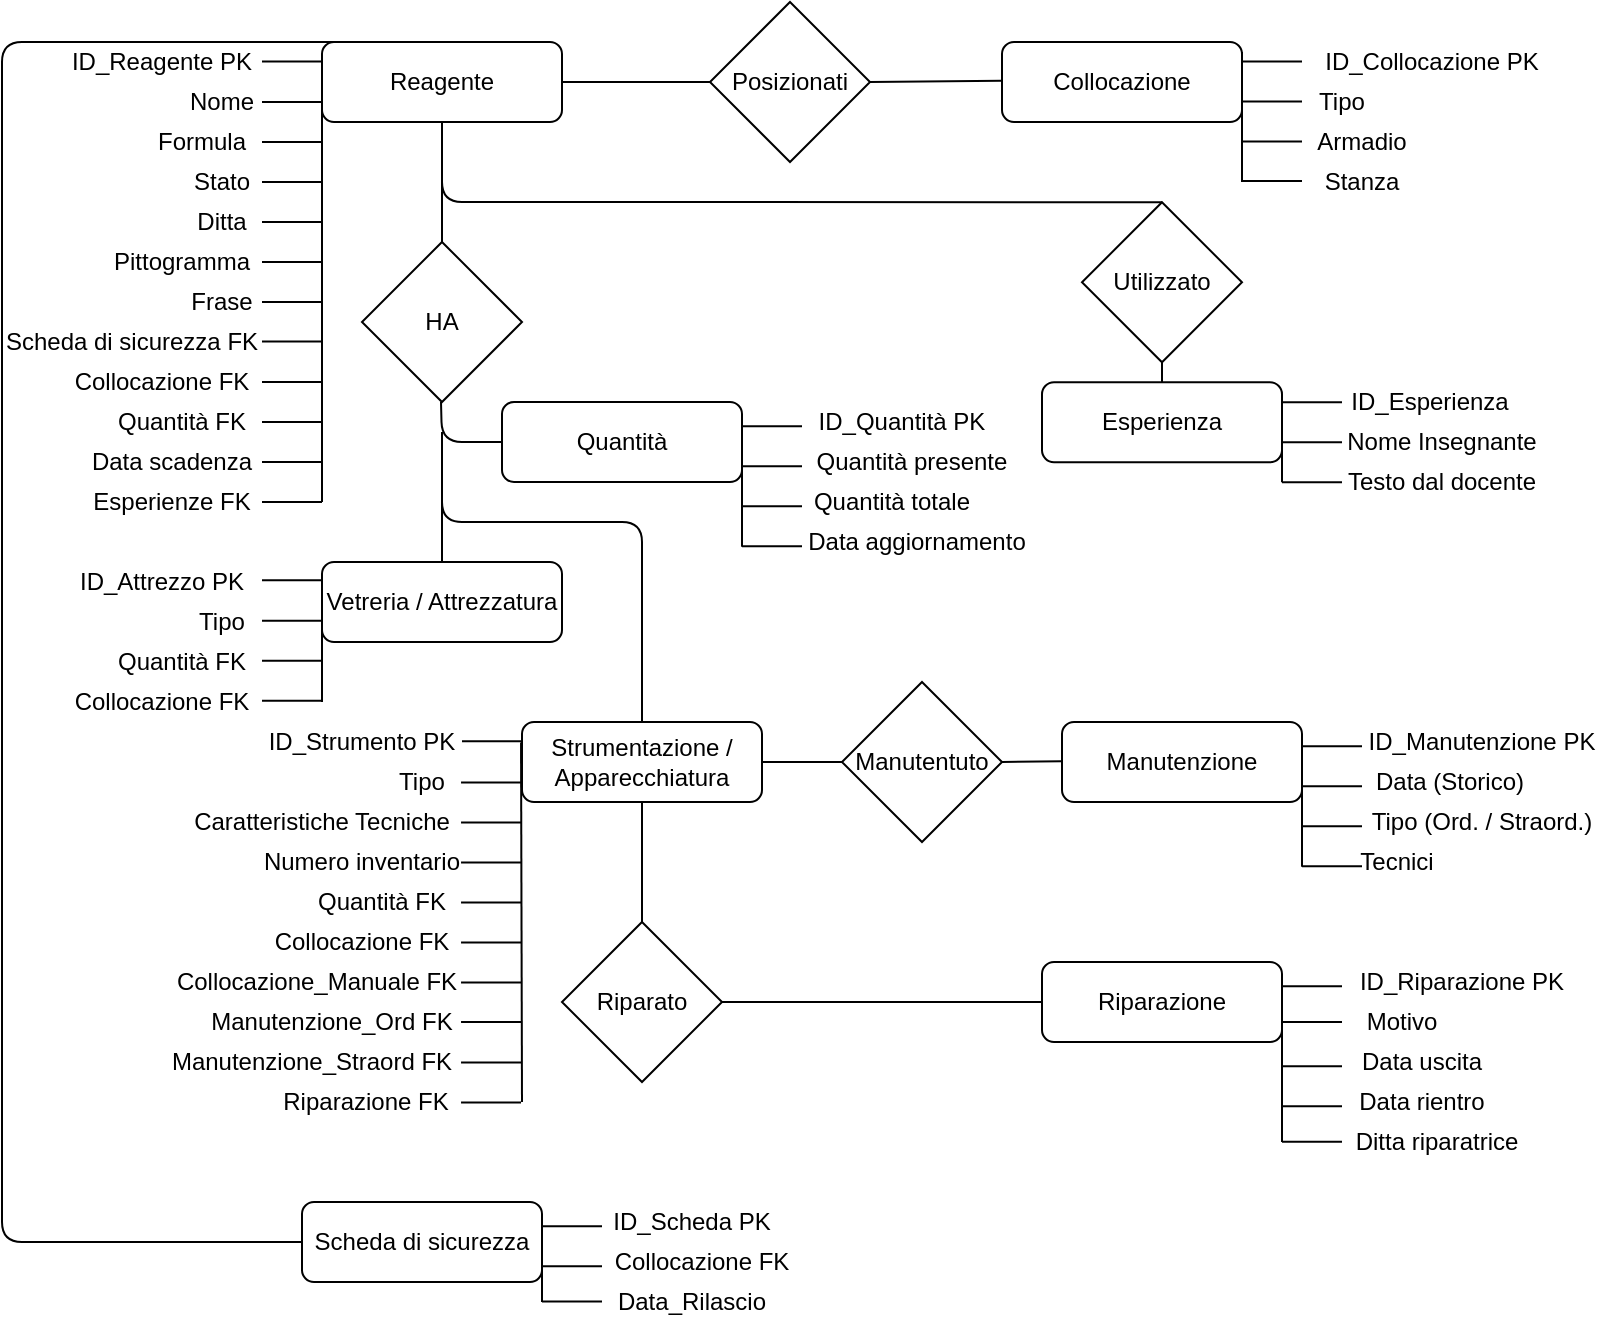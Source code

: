 <mxfile version="12.8.4" type="github">
  <diagram id="C5RBs43oDa-KdzZeNtuy" name="Page-1">
    <mxGraphModel dx="700" dy="784" grid="1" gridSize="10" guides="1" tooltips="1" connect="1" arrows="1" fold="1" page="1" pageScale="1" pageWidth="827" pageHeight="1169" math="0" shadow="0">
      <root>
        <mxCell id="WIyWlLk6GJQsqaUBKTNV-0" />
        <mxCell id="WIyWlLk6GJQsqaUBKTNV-1" parent="WIyWlLk6GJQsqaUBKTNV-0" />
        <mxCell id="WIyWlLk6GJQsqaUBKTNV-3" value="Reagente" style="rounded=1;whiteSpace=wrap;html=1;fontSize=12;glass=0;strokeWidth=1;shadow=0;" parent="WIyWlLk6GJQsqaUBKTNV-1" vertex="1">
          <mxGeometry x="180" y="80" width="120" height="40" as="geometry" />
        </mxCell>
        <mxCell id="skLpnSM7gTjxSSLcL_gk-0" value="" style="endArrow=none;html=1;" parent="WIyWlLk6GJQsqaUBKTNV-1" edge="1">
          <mxGeometry width="50" height="50" relative="1" as="geometry">
            <mxPoint x="180" y="310" as="sourcePoint" />
            <mxPoint x="180" y="90" as="targetPoint" />
          </mxGeometry>
        </mxCell>
        <mxCell id="skLpnSM7gTjxSSLcL_gk-1" value="" style="endArrow=none;html=1;" parent="WIyWlLk6GJQsqaUBKTNV-1" edge="1">
          <mxGeometry width="50" height="50" relative="1" as="geometry">
            <mxPoint x="150" y="89.71" as="sourcePoint" />
            <mxPoint x="180" y="89.71" as="targetPoint" />
          </mxGeometry>
        </mxCell>
        <mxCell id="skLpnSM7gTjxSSLcL_gk-2" value="ID_Reagente PK" style="text;html=1;strokeColor=none;fillColor=none;align=center;verticalAlign=middle;whiteSpace=wrap;rounded=0;" parent="WIyWlLk6GJQsqaUBKTNV-1" vertex="1">
          <mxGeometry x="50" y="80" width="100" height="20" as="geometry" />
        </mxCell>
        <mxCell id="skLpnSM7gTjxSSLcL_gk-3" value="" style="endArrow=none;html=1;" parent="WIyWlLk6GJQsqaUBKTNV-1" edge="1">
          <mxGeometry width="50" height="50" relative="1" as="geometry">
            <mxPoint x="150" y="110.0" as="sourcePoint" />
            <mxPoint x="180" y="110.0" as="targetPoint" />
          </mxGeometry>
        </mxCell>
        <mxCell id="skLpnSM7gTjxSSLcL_gk-5" value="Nome" style="text;html=1;strokeColor=none;fillColor=none;align=center;verticalAlign=middle;whiteSpace=wrap;rounded=0;" parent="WIyWlLk6GJQsqaUBKTNV-1" vertex="1">
          <mxGeometry x="110" y="100" width="40" height="20" as="geometry" />
        </mxCell>
        <mxCell id="skLpnSM7gTjxSSLcL_gk-6" value="" style="endArrow=none;html=1;" parent="WIyWlLk6GJQsqaUBKTNV-1" edge="1">
          <mxGeometry width="50" height="50" relative="1" as="geometry">
            <mxPoint x="150" y="130" as="sourcePoint" />
            <mxPoint x="180" y="130" as="targetPoint" />
          </mxGeometry>
        </mxCell>
        <mxCell id="skLpnSM7gTjxSSLcL_gk-7" value="" style="endArrow=none;html=1;" parent="WIyWlLk6GJQsqaUBKTNV-1" edge="1">
          <mxGeometry width="50" height="50" relative="1" as="geometry">
            <mxPoint x="150" y="150" as="sourcePoint" />
            <mxPoint x="180" y="150" as="targetPoint" />
          </mxGeometry>
        </mxCell>
        <mxCell id="skLpnSM7gTjxSSLcL_gk-8" value="" style="endArrow=none;html=1;" parent="WIyWlLk6GJQsqaUBKTNV-1" edge="1">
          <mxGeometry width="50" height="50" relative="1" as="geometry">
            <mxPoint x="150" y="170" as="sourcePoint" />
            <mxPoint x="180" y="170" as="targetPoint" />
          </mxGeometry>
        </mxCell>
        <mxCell id="skLpnSM7gTjxSSLcL_gk-9" value="" style="endArrow=none;html=1;" parent="WIyWlLk6GJQsqaUBKTNV-1" edge="1">
          <mxGeometry width="50" height="50" relative="1" as="geometry">
            <mxPoint x="150" y="190" as="sourcePoint" />
            <mxPoint x="180" y="190" as="targetPoint" />
          </mxGeometry>
        </mxCell>
        <mxCell id="skLpnSM7gTjxSSLcL_gk-10" value="" style="endArrow=none;html=1;" parent="WIyWlLk6GJQsqaUBKTNV-1" edge="1">
          <mxGeometry width="50" height="50" relative="1" as="geometry">
            <mxPoint x="150" y="210" as="sourcePoint" />
            <mxPoint x="180" y="210" as="targetPoint" />
          </mxGeometry>
        </mxCell>
        <mxCell id="skLpnSM7gTjxSSLcL_gk-11" value="Formula" style="text;html=1;strokeColor=none;fillColor=none;align=center;verticalAlign=middle;whiteSpace=wrap;rounded=0;" parent="WIyWlLk6GJQsqaUBKTNV-1" vertex="1">
          <mxGeometry x="100" y="120" width="40" height="20" as="geometry" />
        </mxCell>
        <mxCell id="skLpnSM7gTjxSSLcL_gk-12" value="Stato" style="text;html=1;strokeColor=none;fillColor=none;align=center;verticalAlign=middle;whiteSpace=wrap;rounded=0;" parent="WIyWlLk6GJQsqaUBKTNV-1" vertex="1">
          <mxGeometry x="110" y="140" width="40" height="20" as="geometry" />
        </mxCell>
        <mxCell id="skLpnSM7gTjxSSLcL_gk-13" value="Ditta" style="text;html=1;strokeColor=none;fillColor=none;align=center;verticalAlign=middle;whiteSpace=wrap;rounded=0;" parent="WIyWlLk6GJQsqaUBKTNV-1" vertex="1">
          <mxGeometry x="110" y="160" width="40" height="20" as="geometry" />
        </mxCell>
        <mxCell id="skLpnSM7gTjxSSLcL_gk-14" value="Pittogramma" style="text;html=1;strokeColor=none;fillColor=none;align=center;verticalAlign=middle;whiteSpace=wrap;rounded=0;" parent="WIyWlLk6GJQsqaUBKTNV-1" vertex="1">
          <mxGeometry x="90" y="180" width="40" height="20" as="geometry" />
        </mxCell>
        <mxCell id="skLpnSM7gTjxSSLcL_gk-15" value="Frase" style="text;html=1;strokeColor=none;fillColor=none;align=center;verticalAlign=middle;whiteSpace=wrap;rounded=0;" parent="WIyWlLk6GJQsqaUBKTNV-1" vertex="1">
          <mxGeometry x="110" y="200" width="40" height="20" as="geometry" />
        </mxCell>
        <mxCell id="skLpnSM7gTjxSSLcL_gk-16" value="Scheda di sicurezza FK" style="text;html=1;strokeColor=none;fillColor=none;align=center;verticalAlign=middle;whiteSpace=wrap;rounded=0;" parent="WIyWlLk6GJQsqaUBKTNV-1" vertex="1">
          <mxGeometry x="20" y="220" width="130" height="20" as="geometry" />
        </mxCell>
        <mxCell id="skLpnSM7gTjxSSLcL_gk-17" value="" style="endArrow=none;html=1;" parent="WIyWlLk6GJQsqaUBKTNV-1" edge="1">
          <mxGeometry width="50" height="50" relative="1" as="geometry">
            <mxPoint x="150" y="229.71" as="sourcePoint" />
            <mxPoint x="180" y="229.71" as="targetPoint" />
          </mxGeometry>
        </mxCell>
        <mxCell id="skLpnSM7gTjxSSLcL_gk-18" value="" style="endArrow=none;html=1;" parent="WIyWlLk6GJQsqaUBKTNV-1" edge="1">
          <mxGeometry width="50" height="50" relative="1" as="geometry">
            <mxPoint x="150" y="250" as="sourcePoint" />
            <mxPoint x="180" y="250" as="targetPoint" />
          </mxGeometry>
        </mxCell>
        <mxCell id="skLpnSM7gTjxSSLcL_gk-19" value="" style="endArrow=none;html=1;" parent="WIyWlLk6GJQsqaUBKTNV-1" edge="1">
          <mxGeometry width="50" height="50" relative="1" as="geometry">
            <mxPoint x="150" y="270" as="sourcePoint" />
            <mxPoint x="180" y="270" as="targetPoint" />
          </mxGeometry>
        </mxCell>
        <mxCell id="skLpnSM7gTjxSSLcL_gk-20" value="" style="endArrow=none;html=1;" parent="WIyWlLk6GJQsqaUBKTNV-1" edge="1">
          <mxGeometry width="50" height="50" relative="1" as="geometry">
            <mxPoint x="150" y="290" as="sourcePoint" />
            <mxPoint x="180" y="290" as="targetPoint" />
          </mxGeometry>
        </mxCell>
        <mxCell id="skLpnSM7gTjxSSLcL_gk-21" value="" style="endArrow=none;html=1;" parent="WIyWlLk6GJQsqaUBKTNV-1" edge="1">
          <mxGeometry width="50" height="50" relative="1" as="geometry">
            <mxPoint x="150" y="310" as="sourcePoint" />
            <mxPoint x="180" y="310" as="targetPoint" />
          </mxGeometry>
        </mxCell>
        <mxCell id="skLpnSM7gTjxSSLcL_gk-22" value="Collocazione FK" style="text;html=1;strokeColor=none;fillColor=none;align=center;verticalAlign=middle;whiteSpace=wrap;rounded=0;" parent="WIyWlLk6GJQsqaUBKTNV-1" vertex="1">
          <mxGeometry x="55" y="240" width="90" height="20" as="geometry" />
        </mxCell>
        <mxCell id="skLpnSM7gTjxSSLcL_gk-23" value="Quantità FK" style="text;html=1;strokeColor=none;fillColor=none;align=center;verticalAlign=middle;whiteSpace=wrap;rounded=0;" parent="WIyWlLk6GJQsqaUBKTNV-1" vertex="1">
          <mxGeometry x="75" y="260" width="70" height="20" as="geometry" />
        </mxCell>
        <mxCell id="skLpnSM7gTjxSSLcL_gk-24" value="Data scadenza" style="text;html=1;strokeColor=none;fillColor=none;align=center;verticalAlign=middle;whiteSpace=wrap;rounded=0;" parent="WIyWlLk6GJQsqaUBKTNV-1" vertex="1">
          <mxGeometry x="60" y="280" width="90" height="20" as="geometry" />
        </mxCell>
        <mxCell id="skLpnSM7gTjxSSLcL_gk-25" value="Esperienze FK" style="text;html=1;strokeColor=none;fillColor=none;align=center;verticalAlign=middle;whiteSpace=wrap;rounded=0;" parent="WIyWlLk6GJQsqaUBKTNV-1" vertex="1">
          <mxGeometry x="60" y="300" width="90" height="20" as="geometry" />
        </mxCell>
        <mxCell id="skLpnSM7gTjxSSLcL_gk-26" value="Collocazione" style="rounded=1;whiteSpace=wrap;html=1;fontSize=12;glass=0;strokeWidth=1;shadow=0;" parent="WIyWlLk6GJQsqaUBKTNV-1" vertex="1">
          <mxGeometry x="520" y="80" width="120" height="40" as="geometry" />
        </mxCell>
        <mxCell id="skLpnSM7gTjxSSLcL_gk-27" value="" style="endArrow=none;html=1;" parent="WIyWlLk6GJQsqaUBKTNV-1" edge="1">
          <mxGeometry width="50" height="50" relative="1" as="geometry">
            <mxPoint x="640" y="89.71" as="sourcePoint" />
            <mxPoint x="670" y="89.71" as="targetPoint" />
          </mxGeometry>
        </mxCell>
        <mxCell id="skLpnSM7gTjxSSLcL_gk-28" value="" style="endArrow=none;html=1;" parent="WIyWlLk6GJQsqaUBKTNV-1" edge="1">
          <mxGeometry width="50" height="50" relative="1" as="geometry">
            <mxPoint x="640" y="109.71" as="sourcePoint" />
            <mxPoint x="670" y="109.71" as="targetPoint" />
          </mxGeometry>
        </mxCell>
        <mxCell id="skLpnSM7gTjxSSLcL_gk-29" value="" style="endArrow=none;html=1;" parent="WIyWlLk6GJQsqaUBKTNV-1" edge="1">
          <mxGeometry width="50" height="50" relative="1" as="geometry">
            <mxPoint x="640" y="129.71" as="sourcePoint" />
            <mxPoint x="670" y="129.71" as="targetPoint" />
          </mxGeometry>
        </mxCell>
        <mxCell id="skLpnSM7gTjxSSLcL_gk-30" value="" style="endArrow=none;html=1;" parent="WIyWlLk6GJQsqaUBKTNV-1" edge="1">
          <mxGeometry width="50" height="50" relative="1" as="geometry">
            <mxPoint x="640" y="150" as="sourcePoint" />
            <mxPoint x="640" y="85" as="targetPoint" />
          </mxGeometry>
        </mxCell>
        <mxCell id="skLpnSM7gTjxSSLcL_gk-31" value="ID_Collocazione PK" style="text;html=1;strokeColor=none;fillColor=none;align=center;verticalAlign=middle;whiteSpace=wrap;rounded=0;" parent="WIyWlLk6GJQsqaUBKTNV-1" vertex="1">
          <mxGeometry x="680" y="80" width="110" height="20" as="geometry" />
        </mxCell>
        <mxCell id="skLpnSM7gTjxSSLcL_gk-32" value="Tipo" style="text;html=1;strokeColor=none;fillColor=none;align=center;verticalAlign=middle;whiteSpace=wrap;rounded=0;" parent="WIyWlLk6GJQsqaUBKTNV-1" vertex="1">
          <mxGeometry x="670" y="100" width="40" height="20" as="geometry" />
        </mxCell>
        <mxCell id="skLpnSM7gTjxSSLcL_gk-33" value="Armadio" style="text;html=1;strokeColor=none;fillColor=none;align=center;verticalAlign=middle;whiteSpace=wrap;rounded=0;" parent="WIyWlLk6GJQsqaUBKTNV-1" vertex="1">
          <mxGeometry x="680" y="120" width="40" height="20" as="geometry" />
        </mxCell>
        <mxCell id="skLpnSM7gTjxSSLcL_gk-38" value="" style="endArrow=none;html=1;" parent="WIyWlLk6GJQsqaUBKTNV-1" edge="1">
          <mxGeometry width="50" height="50" relative="1" as="geometry">
            <mxPoint x="640" y="149.5" as="sourcePoint" />
            <mxPoint x="670" y="149.5" as="targetPoint" />
          </mxGeometry>
        </mxCell>
        <mxCell id="skLpnSM7gTjxSSLcL_gk-41" value="Stanza" style="text;html=1;strokeColor=none;fillColor=none;align=center;verticalAlign=middle;whiteSpace=wrap;rounded=0;" parent="WIyWlLk6GJQsqaUBKTNV-1" vertex="1">
          <mxGeometry x="680" y="140" width="40" height="20" as="geometry" />
        </mxCell>
        <mxCell id="skLpnSM7gTjxSSLcL_gk-42" value="Posizionati" style="rhombus;whiteSpace=wrap;html=1;" parent="WIyWlLk6GJQsqaUBKTNV-1" vertex="1">
          <mxGeometry x="374" y="60" width="80" height="80" as="geometry" />
        </mxCell>
        <mxCell id="skLpnSM7gTjxSSLcL_gk-43" value="" style="endArrow=none;html=1;exitX=1;exitY=0.5;exitDx=0;exitDy=0;" parent="WIyWlLk6GJQsqaUBKTNV-1" source="WIyWlLk6GJQsqaUBKTNV-3" edge="1">
          <mxGeometry width="50" height="50" relative="1" as="geometry">
            <mxPoint x="324" y="150" as="sourcePoint" />
            <mxPoint x="374" y="100" as="targetPoint" />
          </mxGeometry>
        </mxCell>
        <mxCell id="skLpnSM7gTjxSSLcL_gk-44" value="" style="endArrow=none;html=1;exitX=1;exitY=0.5;exitDx=0;exitDy=0;" parent="WIyWlLk6GJQsqaUBKTNV-1" source="skLpnSM7gTjxSSLcL_gk-42" edge="1">
          <mxGeometry width="50" height="50" relative="1" as="geometry">
            <mxPoint x="446" y="99.43" as="sourcePoint" />
            <mxPoint x="520" y="99.43" as="targetPoint" />
          </mxGeometry>
        </mxCell>
        <mxCell id="skLpnSM7gTjxSSLcL_gk-45" value="Esperienza" style="rounded=1;whiteSpace=wrap;html=1;fontSize=12;glass=0;strokeWidth=1;shadow=0;" parent="WIyWlLk6GJQsqaUBKTNV-1" vertex="1">
          <mxGeometry x="540" y="250.14" width="120" height="40" as="geometry" />
        </mxCell>
        <mxCell id="skLpnSM7gTjxSSLcL_gk-46" value="" style="endArrow=none;html=1;" parent="WIyWlLk6GJQsqaUBKTNV-1" edge="1">
          <mxGeometry width="50" height="50" relative="1" as="geometry">
            <mxPoint x="660" y="300.14" as="sourcePoint" />
            <mxPoint x="660" y="260.14" as="targetPoint" />
          </mxGeometry>
        </mxCell>
        <mxCell id="skLpnSM7gTjxSSLcL_gk-47" value="ID_Esperienza" style="text;html=1;strokeColor=none;fillColor=none;align=center;verticalAlign=middle;whiteSpace=wrap;rounded=0;" parent="WIyWlLk6GJQsqaUBKTNV-1" vertex="1">
          <mxGeometry x="714" y="250.14" width="40" height="20" as="geometry" />
        </mxCell>
        <mxCell id="skLpnSM7gTjxSSLcL_gk-48" value="" style="endArrow=none;html=1;" parent="WIyWlLk6GJQsqaUBKTNV-1" edge="1">
          <mxGeometry width="50" height="50" relative="1" as="geometry">
            <mxPoint x="660" y="260.14" as="sourcePoint" />
            <mxPoint x="690" y="260.14" as="targetPoint" />
          </mxGeometry>
        </mxCell>
        <mxCell id="skLpnSM7gTjxSSLcL_gk-49" value="" style="endArrow=none;html=1;" parent="WIyWlLk6GJQsqaUBKTNV-1" edge="1">
          <mxGeometry width="50" height="50" relative="1" as="geometry">
            <mxPoint x="660" y="280.14" as="sourcePoint" />
            <mxPoint x="690" y="280.14" as="targetPoint" />
          </mxGeometry>
        </mxCell>
        <mxCell id="skLpnSM7gTjxSSLcL_gk-50" value="" style="endArrow=none;html=1;" parent="WIyWlLk6GJQsqaUBKTNV-1" edge="1">
          <mxGeometry width="50" height="50" relative="1" as="geometry">
            <mxPoint x="660" y="300.14" as="sourcePoint" />
            <mxPoint x="690" y="300.14" as="targetPoint" />
          </mxGeometry>
        </mxCell>
        <mxCell id="skLpnSM7gTjxSSLcL_gk-51" value="Nome Insegnante" style="text;html=1;strokeColor=none;fillColor=none;align=center;verticalAlign=middle;whiteSpace=wrap;rounded=0;" parent="WIyWlLk6GJQsqaUBKTNV-1" vertex="1">
          <mxGeometry x="690" y="270.14" width="100" height="20" as="geometry" />
        </mxCell>
        <mxCell id="skLpnSM7gTjxSSLcL_gk-52" value="Testo dal docente" style="text;html=1;strokeColor=none;fillColor=none;align=center;verticalAlign=middle;whiteSpace=wrap;rounded=0;" parent="WIyWlLk6GJQsqaUBKTNV-1" vertex="1">
          <mxGeometry x="690" y="290.14" width="100" height="20" as="geometry" />
        </mxCell>
        <mxCell id="skLpnSM7gTjxSSLcL_gk-53" value="Utilizzato" style="rhombus;whiteSpace=wrap;html=1;" parent="WIyWlLk6GJQsqaUBKTNV-1" vertex="1">
          <mxGeometry x="560" y="160.14" width="80" height="80" as="geometry" />
        </mxCell>
        <mxCell id="skLpnSM7gTjxSSLcL_gk-54" value="" style="endArrow=none;html=1;entryX=0.5;entryY=1;entryDx=0;entryDy=0;exitX=0.5;exitY=0;exitDx=0;exitDy=0;" parent="WIyWlLk6GJQsqaUBKTNV-1" source="skLpnSM7gTjxSSLcL_gk-53" target="WIyWlLk6GJQsqaUBKTNV-3" edge="1">
          <mxGeometry width="50" height="50" relative="1" as="geometry">
            <mxPoint x="280" y="190" as="sourcePoint" />
            <mxPoint x="330" y="140" as="targetPoint" />
            <Array as="points">
              <mxPoint x="280" y="160" />
              <mxPoint x="240" y="160" />
              <mxPoint x="240" y="140" />
            </Array>
          </mxGeometry>
        </mxCell>
        <mxCell id="skLpnSM7gTjxSSLcL_gk-56" value="" style="endArrow=none;html=1;exitX=0.5;exitY=0;exitDx=0;exitDy=0;" parent="WIyWlLk6GJQsqaUBKTNV-1" source="skLpnSM7gTjxSSLcL_gk-45" edge="1">
          <mxGeometry width="50" height="50" relative="1" as="geometry">
            <mxPoint x="550" y="290.14" as="sourcePoint" />
            <mxPoint x="600" y="240.14" as="targetPoint" />
            <Array as="points" />
          </mxGeometry>
        </mxCell>
        <mxCell id="skLpnSM7gTjxSSLcL_gk-59" value="Vetreria / Attrezzatura" style="rounded=1;whiteSpace=wrap;html=1;fontSize=12;glass=0;strokeWidth=1;shadow=0;" parent="WIyWlLk6GJQsqaUBKTNV-1" vertex="1">
          <mxGeometry x="180" y="340" width="120" height="40" as="geometry" />
        </mxCell>
        <mxCell id="skLpnSM7gTjxSSLcL_gk-67" value="Quantità" style="rounded=1;whiteSpace=wrap;html=1;fontSize=12;glass=0;strokeWidth=1;shadow=0;" parent="WIyWlLk6GJQsqaUBKTNV-1" vertex="1">
          <mxGeometry x="270" y="260" width="120" height="40" as="geometry" />
        </mxCell>
        <mxCell id="skLpnSM7gTjxSSLcL_gk-69" value="ID_Quantità PK" style="text;html=1;strokeColor=none;fillColor=none;align=center;verticalAlign=middle;whiteSpace=wrap;rounded=0;" parent="WIyWlLk6GJQsqaUBKTNV-1" vertex="1">
          <mxGeometry x="420" y="260" width="100" height="20" as="geometry" />
        </mxCell>
        <mxCell id="skLpnSM7gTjxSSLcL_gk-70" value="" style="endArrow=none;html=1;" parent="WIyWlLk6GJQsqaUBKTNV-1" edge="1">
          <mxGeometry width="50" height="50" relative="1" as="geometry">
            <mxPoint x="390" y="272.07" as="sourcePoint" />
            <mxPoint x="420" y="272.07" as="targetPoint" />
          </mxGeometry>
        </mxCell>
        <mxCell id="skLpnSM7gTjxSSLcL_gk-71" value="" style="endArrow=none;html=1;" parent="WIyWlLk6GJQsqaUBKTNV-1" edge="1">
          <mxGeometry width="50" height="50" relative="1" as="geometry">
            <mxPoint x="390" y="292.07" as="sourcePoint" />
            <mxPoint x="420" y="292.07" as="targetPoint" />
          </mxGeometry>
        </mxCell>
        <mxCell id="skLpnSM7gTjxSSLcL_gk-72" value="" style="endArrow=none;html=1;" parent="WIyWlLk6GJQsqaUBKTNV-1" edge="1">
          <mxGeometry width="50" height="50" relative="1" as="geometry">
            <mxPoint x="390" y="312.07" as="sourcePoint" />
            <mxPoint x="420" y="312.07" as="targetPoint" />
          </mxGeometry>
        </mxCell>
        <mxCell id="skLpnSM7gTjxSSLcL_gk-73" value="" style="endArrow=none;html=1;" parent="WIyWlLk6GJQsqaUBKTNV-1" edge="1">
          <mxGeometry width="50" height="50" relative="1" as="geometry">
            <mxPoint x="390" y="332.36" as="sourcePoint" />
            <mxPoint x="390" y="267.36" as="targetPoint" />
          </mxGeometry>
        </mxCell>
        <mxCell id="skLpnSM7gTjxSSLcL_gk-74" value="" style="endArrow=none;html=1;" parent="WIyWlLk6GJQsqaUBKTNV-1" edge="1">
          <mxGeometry width="50" height="50" relative="1" as="geometry">
            <mxPoint x="390" y="332.07" as="sourcePoint" />
            <mxPoint x="420" y="332.07" as="targetPoint" />
          </mxGeometry>
        </mxCell>
        <mxCell id="skLpnSM7gTjxSSLcL_gk-75" value="Quantità presente" style="text;html=1;strokeColor=none;fillColor=none;align=center;verticalAlign=middle;whiteSpace=wrap;rounded=0;" parent="WIyWlLk6GJQsqaUBKTNV-1" vertex="1">
          <mxGeometry x="420" y="280" width="110" height="20" as="geometry" />
        </mxCell>
        <mxCell id="skLpnSM7gTjxSSLcL_gk-76" value="Quantità totale" style="text;html=1;strokeColor=none;fillColor=none;align=center;verticalAlign=middle;whiteSpace=wrap;rounded=0;" parent="WIyWlLk6GJQsqaUBKTNV-1" vertex="1">
          <mxGeometry x="420" y="300" width="90" height="20" as="geometry" />
        </mxCell>
        <mxCell id="skLpnSM7gTjxSSLcL_gk-78" value="Data aggiornamento" style="text;html=1;strokeColor=none;fillColor=none;align=center;verticalAlign=middle;whiteSpace=wrap;rounded=0;" parent="WIyWlLk6GJQsqaUBKTNV-1" vertex="1">
          <mxGeometry x="420" y="320" width="115" height="20" as="geometry" />
        </mxCell>
        <mxCell id="skLpnSM7gTjxSSLcL_gk-60" value="ID_Attrezzo PK" style="text;html=1;strokeColor=none;fillColor=none;align=center;verticalAlign=middle;whiteSpace=wrap;rounded=0;" parent="WIyWlLk6GJQsqaUBKTNV-1" vertex="1">
          <mxGeometry x="55" y="340" width="90" height="20" as="geometry" />
        </mxCell>
        <mxCell id="skLpnSM7gTjxSSLcL_gk-66" value="Tipo" style="text;html=1;strokeColor=none;fillColor=none;align=center;verticalAlign=middle;whiteSpace=wrap;rounded=0;" parent="WIyWlLk6GJQsqaUBKTNV-1" vertex="1">
          <mxGeometry x="110" y="360" width="40" height="20" as="geometry" />
        </mxCell>
        <mxCell id="skLpnSM7gTjxSSLcL_gk-80" value="Quantità FK" style="text;html=1;strokeColor=none;fillColor=none;align=center;verticalAlign=middle;whiteSpace=wrap;rounded=0;" parent="WIyWlLk6GJQsqaUBKTNV-1" vertex="1">
          <mxGeometry x="75" y="380" width="70" height="20" as="geometry" />
        </mxCell>
        <mxCell id="skLpnSM7gTjxSSLcL_gk-81" value="Collocazione FK" style="text;html=1;strokeColor=none;fillColor=none;align=center;verticalAlign=middle;whiteSpace=wrap;rounded=0;" parent="WIyWlLk6GJQsqaUBKTNV-1" vertex="1">
          <mxGeometry x="55" y="400" width="90" height="20" as="geometry" />
        </mxCell>
        <mxCell id="skLpnSM7gTjxSSLcL_gk-99" value="" style="endArrow=none;html=1;" parent="WIyWlLk6GJQsqaUBKTNV-1" edge="1">
          <mxGeometry width="50" height="50" relative="1" as="geometry">
            <mxPoint x="150" y="349.14" as="sourcePoint" />
            <mxPoint x="180" y="349.14" as="targetPoint" />
          </mxGeometry>
        </mxCell>
        <mxCell id="skLpnSM7gTjxSSLcL_gk-100" value="" style="endArrow=none;html=1;" parent="WIyWlLk6GJQsqaUBKTNV-1" edge="1">
          <mxGeometry width="50" height="50" relative="1" as="geometry">
            <mxPoint x="150" y="369.43" as="sourcePoint" />
            <mxPoint x="180" y="369.43" as="targetPoint" />
          </mxGeometry>
        </mxCell>
        <mxCell id="skLpnSM7gTjxSSLcL_gk-101" value="" style="endArrow=none;html=1;" parent="WIyWlLk6GJQsqaUBKTNV-1" edge="1">
          <mxGeometry width="50" height="50" relative="1" as="geometry">
            <mxPoint x="150" y="389.43" as="sourcePoint" />
            <mxPoint x="180" y="389.43" as="targetPoint" />
          </mxGeometry>
        </mxCell>
        <mxCell id="skLpnSM7gTjxSSLcL_gk-102" value="" style="endArrow=none;html=1;" parent="WIyWlLk6GJQsqaUBKTNV-1" edge="1">
          <mxGeometry width="50" height="50" relative="1" as="geometry">
            <mxPoint x="150" y="409.43" as="sourcePoint" />
            <mxPoint x="180" y="409.43" as="targetPoint" />
          </mxGeometry>
        </mxCell>
        <mxCell id="skLpnSM7gTjxSSLcL_gk-103" value="" style="endArrow=none;html=1;entryX=0;entryY=0.25;entryDx=0;entryDy=0;" parent="WIyWlLk6GJQsqaUBKTNV-1" target="skLpnSM7gTjxSSLcL_gk-59" edge="1">
          <mxGeometry width="50" height="50" relative="1" as="geometry">
            <mxPoint x="180" y="410" as="sourcePoint" />
            <mxPoint x="240" y="390" as="targetPoint" />
          </mxGeometry>
        </mxCell>
        <mxCell id="skLpnSM7gTjxSSLcL_gk-106" value="" style="endArrow=none;html=1;exitX=0.5;exitY=1;exitDx=0;exitDy=0;" parent="WIyWlLk6GJQsqaUBKTNV-1" source="WIyWlLk6GJQsqaUBKTNV-3" target="skLpnSM7gTjxSSLcL_gk-107" edge="1">
          <mxGeometry width="50" height="50" relative="1" as="geometry">
            <mxPoint x="510" y="415" as="sourcePoint" />
            <mxPoint x="560" y="365" as="targetPoint" />
          </mxGeometry>
        </mxCell>
        <mxCell id="skLpnSM7gTjxSSLcL_gk-107" value="HA" style="rhombus;whiteSpace=wrap;html=1;" parent="WIyWlLk6GJQsqaUBKTNV-1" vertex="1">
          <mxGeometry x="200" y="180" width="80" height="80" as="geometry" />
        </mxCell>
        <mxCell id="skLpnSM7gTjxSSLcL_gk-108" value="" style="endArrow=none;html=1;exitX=0.5;exitY=1;exitDx=0;exitDy=0;entryX=0;entryY=0.5;entryDx=0;entryDy=0;" parent="WIyWlLk6GJQsqaUBKTNV-1" target="skLpnSM7gTjxSSLcL_gk-67" edge="1">
          <mxGeometry width="50" height="50" relative="1" as="geometry">
            <mxPoint x="239.5" y="260" as="sourcePoint" />
            <mxPoint x="240" y="320" as="targetPoint" />
            <Array as="points">
              <mxPoint x="240" y="280" />
            </Array>
          </mxGeometry>
        </mxCell>
        <mxCell id="skLpnSM7gTjxSSLcL_gk-111" value="" style="endArrow=none;html=1;exitX=0.5;exitY=0;exitDx=0;exitDy=0;" parent="WIyWlLk6GJQsqaUBKTNV-1" source="skLpnSM7gTjxSSLcL_gk-59" edge="1">
          <mxGeometry width="50" height="50" relative="1" as="geometry">
            <mxPoint x="190" y="325" as="sourcePoint" />
            <mxPoint x="240" y="275" as="targetPoint" />
          </mxGeometry>
        </mxCell>
        <mxCell id="skLpnSM7gTjxSSLcL_gk-112" value="Strumentazione / Apparecchiatura" style="rounded=1;whiteSpace=wrap;html=1;fontSize=12;glass=0;strokeWidth=1;shadow=0;" parent="WIyWlLk6GJQsqaUBKTNV-1" vertex="1">
          <mxGeometry x="280" y="420" width="120" height="40" as="geometry" />
        </mxCell>
        <mxCell id="skLpnSM7gTjxSSLcL_gk-113" value="ID_Strumento PK" style="text;html=1;strokeColor=none;fillColor=none;align=center;verticalAlign=middle;whiteSpace=wrap;rounded=0;" parent="WIyWlLk6GJQsqaUBKTNV-1" vertex="1">
          <mxGeometry x="150" y="420" width="100" height="20" as="geometry" />
        </mxCell>
        <mxCell id="skLpnSM7gTjxSSLcL_gk-127" value="" style="endArrow=none;html=1;" parent="WIyWlLk6GJQsqaUBKTNV-1" edge="1">
          <mxGeometry width="50" height="50" relative="1" as="geometry">
            <mxPoint x="280" y="610" as="sourcePoint" />
            <mxPoint x="279.52" y="430.29" as="targetPoint" />
          </mxGeometry>
        </mxCell>
        <mxCell id="skLpnSM7gTjxSSLcL_gk-128" value="" style="endArrow=none;html=1;" parent="WIyWlLk6GJQsqaUBKTNV-1" edge="1">
          <mxGeometry width="50" height="50" relative="1" as="geometry">
            <mxPoint x="250.0" y="429.66" as="sourcePoint" />
            <mxPoint x="280" y="429.66" as="targetPoint" />
          </mxGeometry>
        </mxCell>
        <mxCell id="skLpnSM7gTjxSSLcL_gk-129" value="" style="endArrow=none;html=1;" parent="WIyWlLk6GJQsqaUBKTNV-1" edge="1">
          <mxGeometry width="50" height="50" relative="1" as="geometry">
            <mxPoint x="249.52" y="450.29" as="sourcePoint" />
            <mxPoint x="279.52" y="450.29" as="targetPoint" />
          </mxGeometry>
        </mxCell>
        <mxCell id="skLpnSM7gTjxSSLcL_gk-130" value="" style="endArrow=none;html=1;" parent="WIyWlLk6GJQsqaUBKTNV-1" edge="1">
          <mxGeometry width="50" height="50" relative="1" as="geometry">
            <mxPoint x="249.52" y="470.29" as="sourcePoint" />
            <mxPoint x="279.52" y="470.29" as="targetPoint" />
          </mxGeometry>
        </mxCell>
        <mxCell id="skLpnSM7gTjxSSLcL_gk-131" value="" style="endArrow=none;html=1;" parent="WIyWlLk6GJQsqaUBKTNV-1" edge="1">
          <mxGeometry width="50" height="50" relative="1" as="geometry">
            <mxPoint x="249.52" y="490.29" as="sourcePoint" />
            <mxPoint x="279.52" y="490.29" as="targetPoint" />
          </mxGeometry>
        </mxCell>
        <mxCell id="skLpnSM7gTjxSSLcL_gk-132" value="" style="endArrow=none;html=1;" parent="WIyWlLk6GJQsqaUBKTNV-1" edge="1">
          <mxGeometry width="50" height="50" relative="1" as="geometry">
            <mxPoint x="249.52" y="510.29" as="sourcePoint" />
            <mxPoint x="279.52" y="510.29" as="targetPoint" />
          </mxGeometry>
        </mxCell>
        <mxCell id="skLpnSM7gTjxSSLcL_gk-133" value="" style="endArrow=none;html=1;" parent="WIyWlLk6GJQsqaUBKTNV-1" edge="1">
          <mxGeometry width="50" height="50" relative="1" as="geometry">
            <mxPoint x="249.52" y="530.29" as="sourcePoint" />
            <mxPoint x="279.52" y="530.29" as="targetPoint" />
          </mxGeometry>
        </mxCell>
        <mxCell id="skLpnSM7gTjxSSLcL_gk-134" value="" style="endArrow=none;html=1;" parent="WIyWlLk6GJQsqaUBKTNV-1" edge="1">
          <mxGeometry width="50" height="50" relative="1" as="geometry">
            <mxPoint x="249.52" y="550.29" as="sourcePoint" />
            <mxPoint x="279.52" y="550.29" as="targetPoint" />
          </mxGeometry>
        </mxCell>
        <mxCell id="skLpnSM7gTjxSSLcL_gk-135" value="" style="endArrow=none;html=1;" parent="WIyWlLk6GJQsqaUBKTNV-1" edge="1">
          <mxGeometry width="50" height="50" relative="1" as="geometry">
            <mxPoint x="249.52" y="570" as="sourcePoint" />
            <mxPoint x="279.52" y="570" as="targetPoint" />
          </mxGeometry>
        </mxCell>
        <mxCell id="skLpnSM7gTjxSSLcL_gk-136" value="" style="endArrow=none;html=1;" parent="WIyWlLk6GJQsqaUBKTNV-1" edge="1">
          <mxGeometry width="50" height="50" relative="1" as="geometry">
            <mxPoint x="249.52" y="590.29" as="sourcePoint" />
            <mxPoint x="279.52" y="590.29" as="targetPoint" />
          </mxGeometry>
        </mxCell>
        <mxCell id="skLpnSM7gTjxSSLcL_gk-137" value="" style="endArrow=none;html=1;" parent="WIyWlLk6GJQsqaUBKTNV-1" edge="1">
          <mxGeometry width="50" height="50" relative="1" as="geometry">
            <mxPoint x="249.52" y="610.29" as="sourcePoint" />
            <mxPoint x="279.52" y="610.29" as="targetPoint" />
          </mxGeometry>
        </mxCell>
        <mxCell id="skLpnSM7gTjxSSLcL_gk-140" value="Tipo" style="text;html=1;strokeColor=none;fillColor=none;align=center;verticalAlign=middle;whiteSpace=wrap;rounded=0;" parent="WIyWlLk6GJQsqaUBKTNV-1" vertex="1">
          <mxGeometry x="210" y="440" width="40" height="20" as="geometry" />
        </mxCell>
        <mxCell id="skLpnSM7gTjxSSLcL_gk-141" value="Caratteristiche Tecniche" style="text;html=1;strokeColor=none;fillColor=none;align=center;verticalAlign=middle;whiteSpace=wrap;rounded=0;" parent="WIyWlLk6GJQsqaUBKTNV-1" vertex="1">
          <mxGeometry x="110" y="460" width="140" height="20" as="geometry" />
        </mxCell>
        <mxCell id="skLpnSM7gTjxSSLcL_gk-142" value="Numero inventario" style="text;html=1;strokeColor=none;fillColor=none;align=center;verticalAlign=middle;whiteSpace=wrap;rounded=0;" parent="WIyWlLk6GJQsqaUBKTNV-1" vertex="1">
          <mxGeometry x="140" y="480" width="120" height="20" as="geometry" />
        </mxCell>
        <mxCell id="skLpnSM7gTjxSSLcL_gk-143" value="Quantità FK" style="text;html=1;strokeColor=none;fillColor=none;align=center;verticalAlign=middle;whiteSpace=wrap;rounded=0;" parent="WIyWlLk6GJQsqaUBKTNV-1" vertex="1">
          <mxGeometry x="170" y="500" width="80" height="20" as="geometry" />
        </mxCell>
        <mxCell id="skLpnSM7gTjxSSLcL_gk-145" value="Collocazione FK" style="text;html=1;strokeColor=none;fillColor=none;align=center;verticalAlign=middle;whiteSpace=wrap;rounded=0;" parent="WIyWlLk6GJQsqaUBKTNV-1" vertex="1">
          <mxGeometry x="155" y="520" width="90" height="20" as="geometry" />
        </mxCell>
        <mxCell id="skLpnSM7gTjxSSLcL_gk-146" value="Collocazione_Manuale FK" style="text;html=1;strokeColor=none;fillColor=none;align=center;verticalAlign=middle;whiteSpace=wrap;rounded=0;" parent="WIyWlLk6GJQsqaUBKTNV-1" vertex="1">
          <mxGeometry x="105" y="540" width="145" height="20" as="geometry" />
        </mxCell>
        <mxCell id="skLpnSM7gTjxSSLcL_gk-147" value="Manutenzione" style="rounded=1;whiteSpace=wrap;html=1;fontSize=12;glass=0;strokeWidth=1;shadow=0;" parent="WIyWlLk6GJQsqaUBKTNV-1" vertex="1">
          <mxGeometry x="550" y="420" width="120" height="40" as="geometry" />
        </mxCell>
        <mxCell id="skLpnSM7gTjxSSLcL_gk-148" value="ID_Manutenzione PK" style="text;html=1;strokeColor=none;fillColor=none;align=center;verticalAlign=middle;whiteSpace=wrap;rounded=0;" parent="WIyWlLk6GJQsqaUBKTNV-1" vertex="1">
          <mxGeometry x="700" y="420" width="120" height="20" as="geometry" />
        </mxCell>
        <mxCell id="skLpnSM7gTjxSSLcL_gk-149" value="" style="endArrow=none;html=1;" parent="WIyWlLk6GJQsqaUBKTNV-1" edge="1">
          <mxGeometry width="50" height="50" relative="1" as="geometry">
            <mxPoint x="670" y="432.07" as="sourcePoint" />
            <mxPoint x="700" y="432.07" as="targetPoint" />
          </mxGeometry>
        </mxCell>
        <mxCell id="skLpnSM7gTjxSSLcL_gk-150" value="" style="endArrow=none;html=1;" parent="WIyWlLk6GJQsqaUBKTNV-1" edge="1">
          <mxGeometry width="50" height="50" relative="1" as="geometry">
            <mxPoint x="670" y="452.07" as="sourcePoint" />
            <mxPoint x="700" y="452.07" as="targetPoint" />
          </mxGeometry>
        </mxCell>
        <mxCell id="skLpnSM7gTjxSSLcL_gk-151" value="" style="endArrow=none;html=1;" parent="WIyWlLk6GJQsqaUBKTNV-1" edge="1">
          <mxGeometry width="50" height="50" relative="1" as="geometry">
            <mxPoint x="670" y="472.07" as="sourcePoint" />
            <mxPoint x="700" y="472.07" as="targetPoint" />
          </mxGeometry>
        </mxCell>
        <mxCell id="skLpnSM7gTjxSSLcL_gk-152" value="" style="endArrow=none;html=1;" parent="WIyWlLk6GJQsqaUBKTNV-1" edge="1">
          <mxGeometry width="50" height="50" relative="1" as="geometry">
            <mxPoint x="670" y="492.36" as="sourcePoint" />
            <mxPoint x="670" y="427.36" as="targetPoint" />
          </mxGeometry>
        </mxCell>
        <mxCell id="skLpnSM7gTjxSSLcL_gk-153" value="" style="endArrow=none;html=1;" parent="WIyWlLk6GJQsqaUBKTNV-1" edge="1">
          <mxGeometry width="50" height="50" relative="1" as="geometry">
            <mxPoint x="670" y="492.07" as="sourcePoint" />
            <mxPoint x="700" y="492.07" as="targetPoint" />
          </mxGeometry>
        </mxCell>
        <mxCell id="skLpnSM7gTjxSSLcL_gk-154" value="Data (Storico)" style="text;html=1;strokeColor=none;fillColor=none;align=center;verticalAlign=middle;whiteSpace=wrap;rounded=0;" parent="WIyWlLk6GJQsqaUBKTNV-1" vertex="1">
          <mxGeometry x="689" y="440" width="110" height="20" as="geometry" />
        </mxCell>
        <mxCell id="skLpnSM7gTjxSSLcL_gk-155" value="Tipo (Ord. / Straord.)" style="text;html=1;strokeColor=none;fillColor=none;align=center;verticalAlign=middle;whiteSpace=wrap;rounded=0;" parent="WIyWlLk6GJQsqaUBKTNV-1" vertex="1">
          <mxGeometry x="700" y="460" width="120" height="20" as="geometry" />
        </mxCell>
        <mxCell id="skLpnSM7gTjxSSLcL_gk-156" value="Tecnici" style="text;html=1;strokeColor=none;fillColor=none;align=center;verticalAlign=middle;whiteSpace=wrap;rounded=0;" parent="WIyWlLk6GJQsqaUBKTNV-1" vertex="1">
          <mxGeometry x="660" y="480" width="115" height="20" as="geometry" />
        </mxCell>
        <mxCell id="skLpnSM7gTjxSSLcL_gk-159" value="Manutenzione_Ord FK" style="text;html=1;strokeColor=none;fillColor=none;align=center;verticalAlign=middle;whiteSpace=wrap;rounded=0;" parent="WIyWlLk6GJQsqaUBKTNV-1" vertex="1">
          <mxGeometry x="120" y="560" width="130" height="20" as="geometry" />
        </mxCell>
        <mxCell id="skLpnSM7gTjxSSLcL_gk-160" value="Manutenzione_Straord FK" style="text;html=1;strokeColor=none;fillColor=none;align=center;verticalAlign=middle;whiteSpace=wrap;rounded=0;" parent="WIyWlLk6GJQsqaUBKTNV-1" vertex="1">
          <mxGeometry x="100" y="580" width="150" height="20" as="geometry" />
        </mxCell>
        <mxCell id="skLpnSM7gTjxSSLcL_gk-161" value="Riparazione FK" style="text;html=1;strokeColor=none;fillColor=none;align=center;verticalAlign=middle;whiteSpace=wrap;rounded=0;" parent="WIyWlLk6GJQsqaUBKTNV-1" vertex="1">
          <mxGeometry x="159" y="600" width="86" height="20" as="geometry" />
        </mxCell>
        <mxCell id="skLpnSM7gTjxSSLcL_gk-162" value="" style="endArrow=none;html=1;exitX=0.5;exitY=0;exitDx=0;exitDy=0;" parent="WIyWlLk6GJQsqaUBKTNV-1" source="skLpnSM7gTjxSSLcL_gk-112" edge="1">
          <mxGeometry width="50" height="50" relative="1" as="geometry">
            <mxPoint x="320" y="410" as="sourcePoint" />
            <mxPoint x="240" y="280" as="targetPoint" />
            <Array as="points">
              <mxPoint x="340" y="320" />
              <mxPoint x="240" y="320" />
            </Array>
          </mxGeometry>
        </mxCell>
        <mxCell id="skLpnSM7gTjxSSLcL_gk-164" value="Riparazione" style="rounded=1;whiteSpace=wrap;html=1;fontSize=12;glass=0;strokeWidth=1;shadow=0;" parent="WIyWlLk6GJQsqaUBKTNV-1" vertex="1">
          <mxGeometry x="540" y="540" width="120" height="40" as="geometry" />
        </mxCell>
        <mxCell id="skLpnSM7gTjxSSLcL_gk-165" value="ID_Riparazione PK" style="text;html=1;strokeColor=none;fillColor=none;align=center;verticalAlign=middle;whiteSpace=wrap;rounded=0;" parent="WIyWlLk6GJQsqaUBKTNV-1" vertex="1">
          <mxGeometry x="690" y="540" width="120" height="20" as="geometry" />
        </mxCell>
        <mxCell id="skLpnSM7gTjxSSLcL_gk-166" value="" style="endArrow=none;html=1;" parent="WIyWlLk6GJQsqaUBKTNV-1" edge="1">
          <mxGeometry width="50" height="50" relative="1" as="geometry">
            <mxPoint x="660" y="552.07" as="sourcePoint" />
            <mxPoint x="690" y="552.07" as="targetPoint" />
          </mxGeometry>
        </mxCell>
        <mxCell id="skLpnSM7gTjxSSLcL_gk-167" value="" style="endArrow=none;html=1;" parent="WIyWlLk6GJQsqaUBKTNV-1" edge="1">
          <mxGeometry width="50" height="50" relative="1" as="geometry">
            <mxPoint x="660" y="592.07" as="sourcePoint" />
            <mxPoint x="690" y="592.07" as="targetPoint" />
          </mxGeometry>
        </mxCell>
        <mxCell id="skLpnSM7gTjxSSLcL_gk-168" value="" style="endArrow=none;html=1;" parent="WIyWlLk6GJQsqaUBKTNV-1" edge="1">
          <mxGeometry width="50" height="50" relative="1" as="geometry">
            <mxPoint x="660" y="612.07" as="sourcePoint" />
            <mxPoint x="690" y="612.07" as="targetPoint" />
          </mxGeometry>
        </mxCell>
        <mxCell id="skLpnSM7gTjxSSLcL_gk-169" value="" style="endArrow=none;html=1;" parent="WIyWlLk6GJQsqaUBKTNV-1" edge="1">
          <mxGeometry width="50" height="50" relative="1" as="geometry">
            <mxPoint x="660" y="630" as="sourcePoint" />
            <mxPoint x="660" y="547.36" as="targetPoint" />
          </mxGeometry>
        </mxCell>
        <mxCell id="skLpnSM7gTjxSSLcL_gk-170" value="" style="endArrow=none;html=1;" parent="WIyWlLk6GJQsqaUBKTNV-1" edge="1">
          <mxGeometry width="50" height="50" relative="1" as="geometry">
            <mxPoint x="660" y="629.86" as="sourcePoint" />
            <mxPoint x="690" y="629.86" as="targetPoint" />
          </mxGeometry>
        </mxCell>
        <mxCell id="skLpnSM7gTjxSSLcL_gk-171" value="Data uscita" style="text;html=1;strokeColor=none;fillColor=none;align=center;verticalAlign=middle;whiteSpace=wrap;rounded=0;" parent="WIyWlLk6GJQsqaUBKTNV-1" vertex="1">
          <mxGeometry x="675" y="580" width="110" height="20" as="geometry" />
        </mxCell>
        <mxCell id="skLpnSM7gTjxSSLcL_gk-172" value="Data rientro" style="text;html=1;strokeColor=none;fillColor=none;align=center;verticalAlign=middle;whiteSpace=wrap;rounded=0;" parent="WIyWlLk6GJQsqaUBKTNV-1" vertex="1">
          <mxGeometry x="670" y="600" width="120" height="20" as="geometry" />
        </mxCell>
        <mxCell id="skLpnSM7gTjxSSLcL_gk-173" value="Ditta riparatrice" style="text;html=1;strokeColor=none;fillColor=none;align=center;verticalAlign=middle;whiteSpace=wrap;rounded=0;" parent="WIyWlLk6GJQsqaUBKTNV-1" vertex="1">
          <mxGeometry x="680" y="620" width="115" height="20" as="geometry" />
        </mxCell>
        <mxCell id="skLpnSM7gTjxSSLcL_gk-177" value="" style="endArrow=none;html=1;" parent="WIyWlLk6GJQsqaUBKTNV-1" edge="1">
          <mxGeometry width="50" height="50" relative="1" as="geometry">
            <mxPoint x="660" y="570.0" as="sourcePoint" />
            <mxPoint x="690" y="570.0" as="targetPoint" />
          </mxGeometry>
        </mxCell>
        <mxCell id="skLpnSM7gTjxSSLcL_gk-178" value="Motivo" style="text;html=1;strokeColor=none;fillColor=none;align=center;verticalAlign=middle;whiteSpace=wrap;rounded=0;" parent="WIyWlLk6GJQsqaUBKTNV-1" vertex="1">
          <mxGeometry x="700" y="560" width="40" height="20" as="geometry" />
        </mxCell>
        <mxCell id="skLpnSM7gTjxSSLcL_gk-179" value="Riparato" style="rhombus;whiteSpace=wrap;html=1;" parent="WIyWlLk6GJQsqaUBKTNV-1" vertex="1">
          <mxGeometry x="300" y="520" width="80" height="80" as="geometry" />
        </mxCell>
        <mxCell id="skLpnSM7gTjxSSLcL_gk-180" value="" style="endArrow=none;html=1;exitX=0.5;exitY=0;exitDx=0;exitDy=0;" parent="WIyWlLk6GJQsqaUBKTNV-1" source="skLpnSM7gTjxSSLcL_gk-179" edge="1">
          <mxGeometry width="50" height="50" relative="1" as="geometry">
            <mxPoint x="290" y="510" as="sourcePoint" />
            <mxPoint x="340" y="460" as="targetPoint" />
          </mxGeometry>
        </mxCell>
        <mxCell id="skLpnSM7gTjxSSLcL_gk-181" value="" style="endArrow=none;html=1;entryX=0;entryY=0.5;entryDx=0;entryDy=0;" parent="WIyWlLk6GJQsqaUBKTNV-1" target="skLpnSM7gTjxSSLcL_gk-164" edge="1">
          <mxGeometry width="50" height="50" relative="1" as="geometry">
            <mxPoint x="380" y="560" as="sourcePoint" />
            <mxPoint x="430" y="510" as="targetPoint" />
          </mxGeometry>
        </mxCell>
        <mxCell id="skLpnSM7gTjxSSLcL_gk-182" value="Manutentuto" style="rhombus;whiteSpace=wrap;html=1;" parent="WIyWlLk6GJQsqaUBKTNV-1" vertex="1">
          <mxGeometry x="440" y="400" width="80" height="80" as="geometry" />
        </mxCell>
        <mxCell id="skLpnSM7gTjxSSLcL_gk-183" value="" style="endArrow=none;html=1;exitX=1;exitY=0.5;exitDx=0;exitDy=0;" parent="WIyWlLk6GJQsqaUBKTNV-1" source="skLpnSM7gTjxSSLcL_gk-112" edge="1">
          <mxGeometry width="50" height="50" relative="1" as="geometry">
            <mxPoint x="390" y="490" as="sourcePoint" />
            <mxPoint x="440" y="440" as="targetPoint" />
          </mxGeometry>
        </mxCell>
        <mxCell id="skLpnSM7gTjxSSLcL_gk-184" value="" style="endArrow=none;html=1;" parent="WIyWlLk6GJQsqaUBKTNV-1" edge="1">
          <mxGeometry width="50" height="50" relative="1" as="geometry">
            <mxPoint x="520" y="440" as="sourcePoint" />
            <mxPoint x="550" y="439.66" as="targetPoint" />
          </mxGeometry>
        </mxCell>
        <mxCell id="Kk4bBuFKZwA0mh4SKm6--0" value="Scheda di sicurezza" style="rounded=1;whiteSpace=wrap;html=1;fontSize=12;glass=0;strokeWidth=1;shadow=0;" vertex="1" parent="WIyWlLk6GJQsqaUBKTNV-1">
          <mxGeometry x="170" y="660" width="120" height="40" as="geometry" />
        </mxCell>
        <mxCell id="Kk4bBuFKZwA0mh4SKm6--1" value="" style="endArrow=none;html=1;exitX=0;exitY=0.5;exitDx=0;exitDy=0;entryX=0.5;entryY=0;entryDx=0;entryDy=0;" edge="1" parent="WIyWlLk6GJQsqaUBKTNV-1" source="Kk4bBuFKZwA0mh4SKm6--0" target="WIyWlLk6GJQsqaUBKTNV-3">
          <mxGeometry width="50" height="50" relative="1" as="geometry">
            <mxPoint x="100" y="690" as="sourcePoint" />
            <mxPoint x="150" y="640" as="targetPoint" />
            <Array as="points">
              <mxPoint x="20" y="680" />
              <mxPoint x="20" y="380" />
              <mxPoint x="20" y="80" />
            </Array>
          </mxGeometry>
        </mxCell>
        <mxCell id="Kk4bBuFKZwA0mh4SKm6--3" value="ID_Scheda PK" style="text;html=1;strokeColor=none;fillColor=none;align=center;verticalAlign=middle;whiteSpace=wrap;rounded=0;" vertex="1" parent="WIyWlLk6GJQsqaUBKTNV-1">
          <mxGeometry x="315" y="660" width="100" height="20" as="geometry" />
        </mxCell>
        <mxCell id="Kk4bBuFKZwA0mh4SKm6--4" value="" style="endArrow=none;html=1;" edge="1" parent="WIyWlLk6GJQsqaUBKTNV-1">
          <mxGeometry width="50" height="50" relative="1" as="geometry">
            <mxPoint x="290" y="672.07" as="sourcePoint" />
            <mxPoint x="320" y="672.07" as="targetPoint" />
          </mxGeometry>
        </mxCell>
        <mxCell id="Kk4bBuFKZwA0mh4SKm6--5" value="" style="endArrow=none;html=1;" edge="1" parent="WIyWlLk6GJQsqaUBKTNV-1">
          <mxGeometry width="50" height="50" relative="1" as="geometry">
            <mxPoint x="290" y="692.07" as="sourcePoint" />
            <mxPoint x="320" y="692.07" as="targetPoint" />
          </mxGeometry>
        </mxCell>
        <mxCell id="Kk4bBuFKZwA0mh4SKm6--6" value="" style="endArrow=none;html=1;" edge="1" parent="WIyWlLk6GJQsqaUBKTNV-1">
          <mxGeometry width="50" height="50" relative="1" as="geometry">
            <mxPoint x="290" y="709.8" as="sourcePoint" />
            <mxPoint x="320" y="709.8" as="targetPoint" />
          </mxGeometry>
        </mxCell>
        <mxCell id="Kk4bBuFKZwA0mh4SKm6--7" value="" style="endArrow=none;html=1;" edge="1" parent="WIyWlLk6GJQsqaUBKTNV-1">
          <mxGeometry width="50" height="50" relative="1" as="geometry">
            <mxPoint x="290" y="710" as="sourcePoint" />
            <mxPoint x="290" y="667.36" as="targetPoint" />
          </mxGeometry>
        </mxCell>
        <mxCell id="Kk4bBuFKZwA0mh4SKm6--9" value="Collocazione FK" style="text;html=1;strokeColor=none;fillColor=none;align=center;verticalAlign=middle;whiteSpace=wrap;rounded=0;" vertex="1" parent="WIyWlLk6GJQsqaUBKTNV-1">
          <mxGeometry x="315" y="680" width="110" height="20" as="geometry" />
        </mxCell>
        <mxCell id="Kk4bBuFKZwA0mh4SKm6--10" value="Data_Rilascio" style="text;html=1;strokeColor=none;fillColor=none;align=center;verticalAlign=middle;whiteSpace=wrap;rounded=0;" vertex="1" parent="WIyWlLk6GJQsqaUBKTNV-1">
          <mxGeometry x="320" y="700" width="90" height="20" as="geometry" />
        </mxCell>
      </root>
    </mxGraphModel>
  </diagram>
</mxfile>
